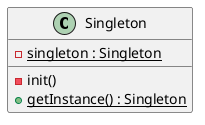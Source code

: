 
@startuml
class Singleton {
    {static} - singleton : Singleton
    - init()
    {static} + getInstance() : Singleton
}
@enduml